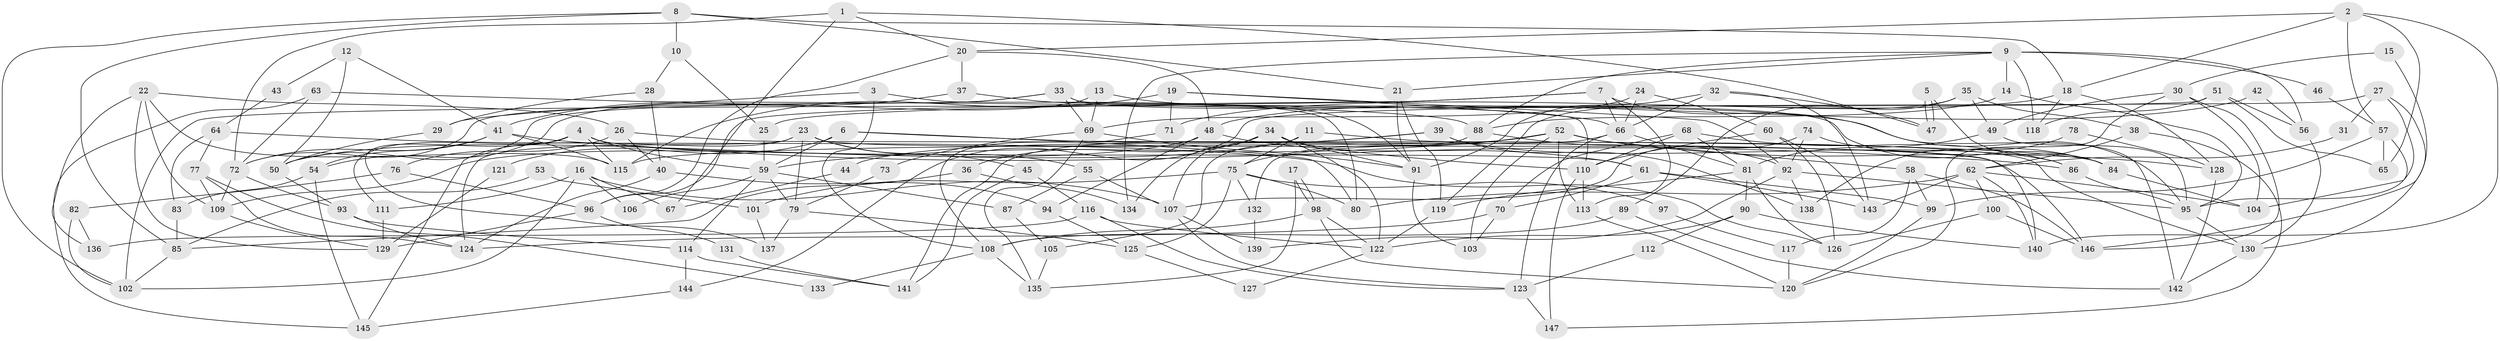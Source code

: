 // Generated by graph-tools (version 1.1) at 2025/02/03/09/25 03:02:11]
// undirected, 147 vertices, 294 edges
graph export_dot {
graph [start="1"]
  node [color=gray90,style=filled];
  1;
  2;
  3;
  4;
  5;
  6;
  7;
  8;
  9;
  10;
  11;
  12;
  13;
  14;
  15;
  16;
  17;
  18;
  19;
  20;
  21;
  22;
  23;
  24;
  25;
  26;
  27;
  28;
  29;
  30;
  31;
  32;
  33;
  34;
  35;
  36;
  37;
  38;
  39;
  40;
  41;
  42;
  43;
  44;
  45;
  46;
  47;
  48;
  49;
  50;
  51;
  52;
  53;
  54;
  55;
  56;
  57;
  58;
  59;
  60;
  61;
  62;
  63;
  64;
  65;
  66;
  67;
  68;
  69;
  70;
  71;
  72;
  73;
  74;
  75;
  76;
  77;
  78;
  79;
  80;
  81;
  82;
  83;
  84;
  85;
  86;
  87;
  88;
  89;
  90;
  91;
  92;
  93;
  94;
  95;
  96;
  97;
  98;
  99;
  100;
  101;
  102;
  103;
  104;
  105;
  106;
  107;
  108;
  109;
  110;
  111;
  112;
  113;
  114;
  115;
  116;
  117;
  118;
  119;
  120;
  121;
  122;
  123;
  124;
  125;
  126;
  127;
  128;
  129;
  130;
  131;
  132;
  133;
  134;
  135;
  136;
  137;
  138;
  139;
  140;
  141;
  142;
  143;
  144;
  145;
  146;
  147;
  1 -- 20;
  1 -- 72;
  1 -- 47;
  1 -- 67;
  2 -- 65;
  2 -- 18;
  2 -- 20;
  2 -- 57;
  2 -- 140;
  3 -- 29;
  3 -- 80;
  3 -- 108;
  4 -- 115;
  4 -- 59;
  4 -- 61;
  4 -- 111;
  4 -- 137;
  5 -- 84;
  5 -- 47;
  5 -- 47;
  6 -- 84;
  6 -- 80;
  6 -- 59;
  6 -- 121;
  7 -- 113;
  7 -- 96;
  7 -- 25;
  7 -- 66;
  7 -- 142;
  8 -- 21;
  8 -- 18;
  8 -- 10;
  8 -- 85;
  8 -- 102;
  9 -- 88;
  9 -- 21;
  9 -- 14;
  9 -- 46;
  9 -- 56;
  9 -- 118;
  9 -- 134;
  10 -- 25;
  10 -- 28;
  11 -- 75;
  11 -- 109;
  11 -- 130;
  12 -- 50;
  12 -- 41;
  12 -- 43;
  13 -- 95;
  13 -- 69;
  13 -- 54;
  14 -- 88;
  14 -- 95;
  15 -- 146;
  15 -- 30;
  16 -- 111;
  16 -- 102;
  16 -- 67;
  16 -- 106;
  16 -- 107;
  17 -- 98;
  17 -- 98;
  17 -- 135;
  18 -- 128;
  18 -- 118;
  18 -- 71;
  19 -- 66;
  19 -- 71;
  19 -- 92;
  19 -- 115;
  20 -- 37;
  20 -- 48;
  20 -- 96;
  21 -- 91;
  21 -- 119;
  22 -- 129;
  22 -- 115;
  22 -- 26;
  22 -- 109;
  22 -- 136;
  23 -- 55;
  23 -- 140;
  23 -- 45;
  23 -- 79;
  23 -- 124;
  23 -- 145;
  24 -- 69;
  24 -- 66;
  24 -- 60;
  25 -- 59;
  26 -- 146;
  26 -- 40;
  26 -- 76;
  27 -- 144;
  27 -- 95;
  27 -- 31;
  27 -- 130;
  28 -- 40;
  28 -- 29;
  29 -- 50;
  30 -- 104;
  30 -- 120;
  30 -- 49;
  30 -- 146;
  31 -- 62;
  32 -- 143;
  32 -- 47;
  32 -- 66;
  32 -- 91;
  33 -- 50;
  33 -- 110;
  33 -- 69;
  33 -- 72;
  33 -- 84;
  34 -- 122;
  34 -- 134;
  34 -- 36;
  34 -- 91;
  34 -- 107;
  34 -- 110;
  35 -- 49;
  35 -- 89;
  35 -- 38;
  35 -- 119;
  36 -- 85;
  36 -- 134;
  37 -- 41;
  37 -- 91;
  38 -- 147;
  38 -- 62;
  39 -- 86;
  39 -- 141;
  39 -- 44;
  39 -- 138;
  40 -- 124;
  40 -- 94;
  41 -- 115;
  41 -- 86;
  41 -- 54;
  41 -- 72;
  42 -- 56;
  42 -- 48;
  43 -- 64;
  44 -- 67;
  45 -- 116;
  45 -- 141;
  46 -- 57;
  48 -- 61;
  48 -- 50;
  48 -- 94;
  49 -- 95;
  49 -- 81;
  50 -- 93;
  51 -- 56;
  51 -- 102;
  51 -- 65;
  51 -- 118;
  52 -- 59;
  52 -- 103;
  52 -- 58;
  52 -- 75;
  52 -- 113;
  52 -- 115;
  52 -- 128;
  53 -- 101;
  53 -- 85;
  54 -- 83;
  54 -- 145;
  55 -- 107;
  55 -- 87;
  56 -- 130;
  57 -- 99;
  57 -- 65;
  57 -- 104;
  58 -- 146;
  58 -- 99;
  58 -- 117;
  59 -- 79;
  59 -- 87;
  59 -- 106;
  59 -- 114;
  60 -- 143;
  60 -- 110;
  60 -- 126;
  61 -- 99;
  61 -- 70;
  61 -- 143;
  62 -- 104;
  62 -- 80;
  62 -- 100;
  62 -- 140;
  62 -- 143;
  63 -- 72;
  63 -- 145;
  63 -- 88;
  64 -- 77;
  64 -- 126;
  64 -- 83;
  66 -- 81;
  66 -- 123;
  66 -- 132;
  68 -- 81;
  68 -- 110;
  68 -- 70;
  68 -- 86;
  69 -- 91;
  69 -- 73;
  69 -- 135;
  70 -- 103;
  70 -- 124;
  71 -- 108;
  72 -- 93;
  72 -- 109;
  73 -- 79;
  74 -- 107;
  74 -- 92;
  74 -- 84;
  75 -- 132;
  75 -- 80;
  75 -- 97;
  75 -- 101;
  75 -- 125;
  76 -- 82;
  76 -- 96;
  77 -- 109;
  77 -- 124;
  77 -- 133;
  78 -- 128;
  78 -- 138;
  79 -- 125;
  79 -- 137;
  81 -- 90;
  81 -- 119;
  81 -- 126;
  82 -- 136;
  82 -- 102;
  83 -- 85;
  84 -- 104;
  85 -- 102;
  86 -- 95;
  87 -- 105;
  88 -- 92;
  88 -- 105;
  89 -- 108;
  89 -- 142;
  90 -- 140;
  90 -- 112;
  90 -- 122;
  91 -- 103;
  92 -- 95;
  92 -- 138;
  92 -- 139;
  93 -- 124;
  93 -- 114;
  94 -- 125;
  95 -- 130;
  96 -- 129;
  96 -- 131;
  97 -- 117;
  98 -- 122;
  98 -- 108;
  98 -- 120;
  99 -- 120;
  100 -- 126;
  100 -- 146;
  101 -- 137;
  105 -- 135;
  107 -- 123;
  107 -- 139;
  108 -- 133;
  108 -- 135;
  109 -- 129;
  110 -- 113;
  110 -- 147;
  111 -- 129;
  112 -- 123;
  113 -- 120;
  114 -- 141;
  114 -- 144;
  116 -- 122;
  116 -- 123;
  116 -- 136;
  117 -- 120;
  119 -- 122;
  121 -- 129;
  122 -- 127;
  123 -- 147;
  125 -- 127;
  128 -- 142;
  130 -- 142;
  131 -- 141;
  132 -- 139;
  144 -- 145;
}

